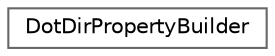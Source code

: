 digraph "Graphical Class Hierarchy"
{
 // INTERACTIVE_SVG=YES
 // LATEX_PDF_SIZE
  bgcolor="transparent";
  edge [fontname=Helvetica,fontsize=10,labelfontname=Helvetica,labelfontsize=10];
  node [fontname=Helvetica,fontsize=10,shape=box,height=0.2,width=0.4];
  rankdir="LR";
  Node0 [label="DotDirPropertyBuilder",height=0.2,width=0.4,color="grey40", fillcolor="white", style="filled",URL="$d1/d6f/class_dot_dir_property_builder.html",tooltip="Builder helper to create instances of the DotDirProperty struct."];
}
